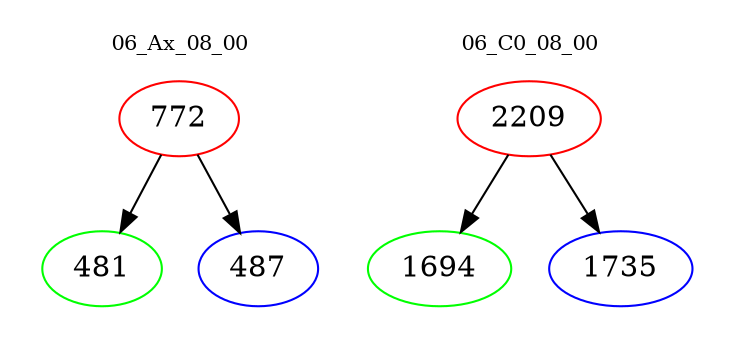 digraph{
subgraph cluster_0 {
color = white
label = "06_Ax_08_00";
fontsize=10;
T0_772 [label="772", color="red"]
T0_772 -> T0_481 [color="black"]
T0_481 [label="481", color="green"]
T0_772 -> T0_487 [color="black"]
T0_487 [label="487", color="blue"]
}
subgraph cluster_1 {
color = white
label = "06_C0_08_00";
fontsize=10;
T1_2209 [label="2209", color="red"]
T1_2209 -> T1_1694 [color="black"]
T1_1694 [label="1694", color="green"]
T1_2209 -> T1_1735 [color="black"]
T1_1735 [label="1735", color="blue"]
}
}
